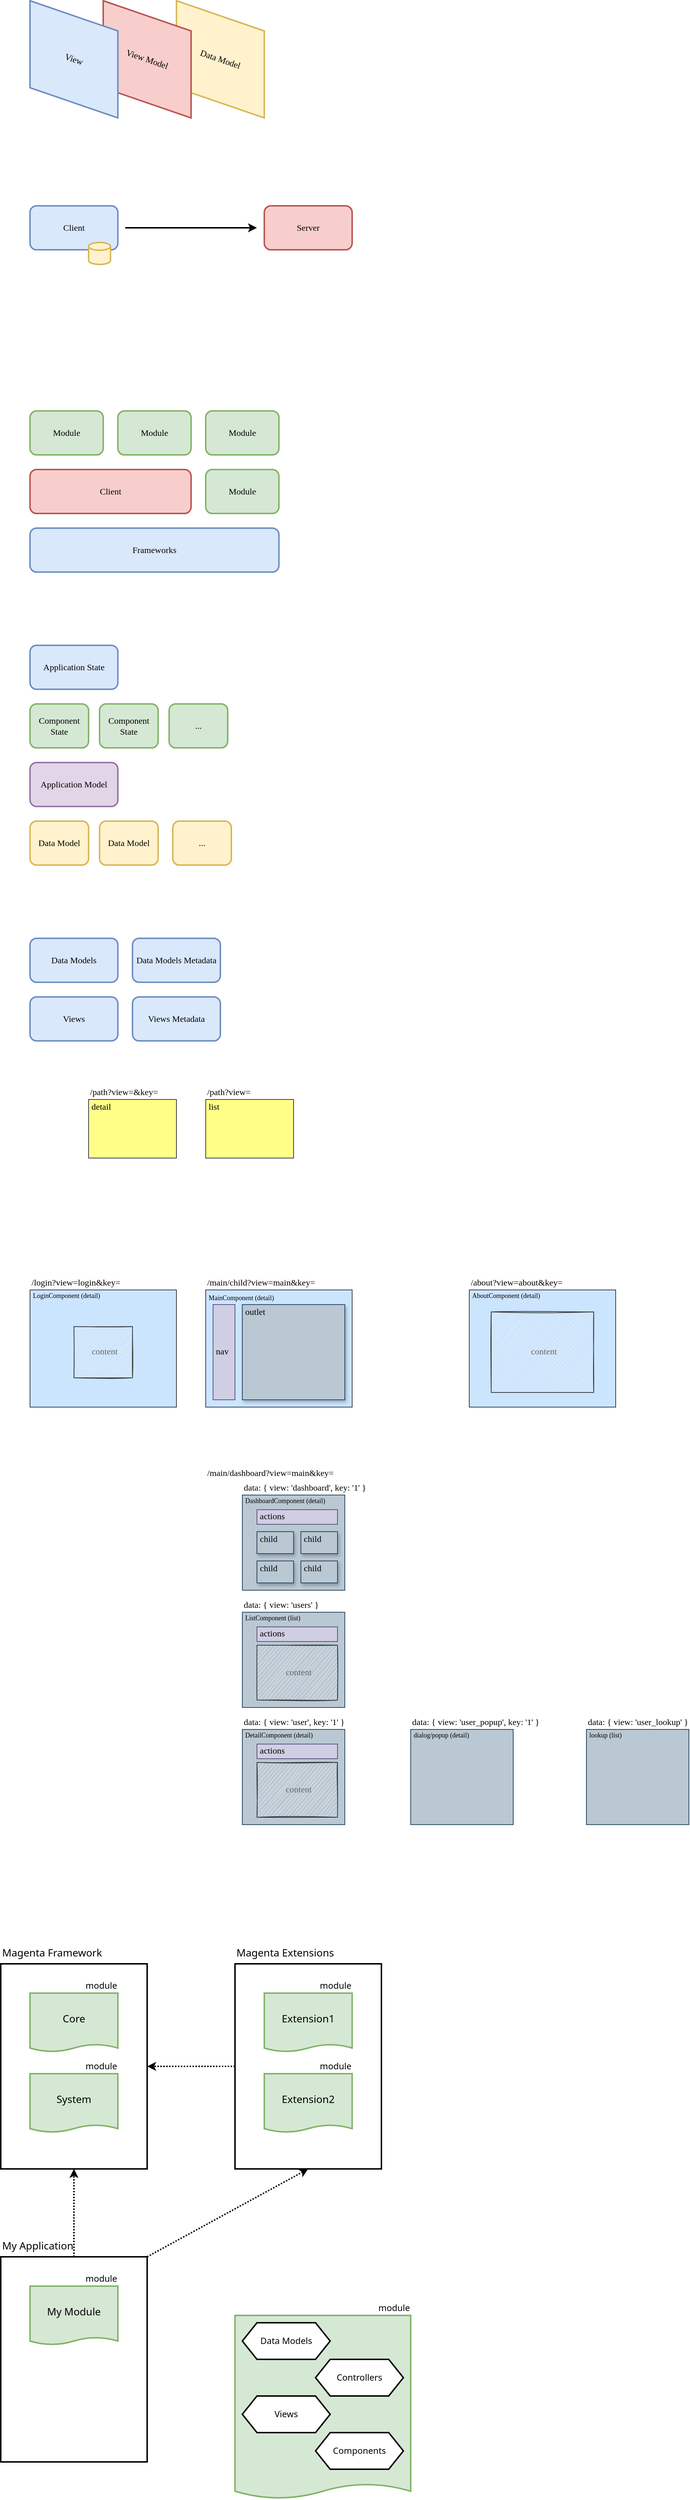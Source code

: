 <mxfile version="13.10.0" type="embed">
    <diagram id="37Ybmm4Dmz9JesclV2Sd" name="Page-1">
        <mxGraphModel dx="1408" dy="521" grid="1" gridSize="10" guides="1" tooltips="1" connect="1" arrows="1" fold="1" page="1" pageScale="2" pageWidth="827" pageHeight="1169" math="0" shadow="0">
            <root>
                <mxCell id="0"/>
                <mxCell id="1" parent="0"/>
                <mxCell id="TU3Rfkp5PNntVpc4PH2R-1" value="" style="rounded=0;whiteSpace=wrap;html=1;strokeWidth=2;fontSize=14;fontFamily=Segoe UI;" parent="1" vertex="1">
                    <mxGeometry x="80" y="2880" width="200" height="280" as="geometry"/>
                </mxCell>
                <mxCell id="-D_nfTBE2GjVzK5mQawW-10" value="" style="shape=parallelogram;perimeter=parallelogramPerimeter;whiteSpace=wrap;html=1;fixedSize=1;rotation=90;fillColor=#fff2cc;strokeColor=#d6b656;size=41.25;horizontal=0;strokeWidth=2;fontFamily=Candara;" parent="1" vertex="1">
                    <mxGeometry x="300" y="220" width="160" height="120" as="geometry"/>
                </mxCell>
                <mxCell id="-D_nfTBE2GjVzK5mQawW-11" value="Data Model" style="text;html=1;strokeColor=none;fillColor=none;align=center;verticalAlign=middle;whiteSpace=wrap;rounded=0;rotation=19;fontFamily=Candara;" parent="1" vertex="1">
                    <mxGeometry x="315" y="270" width="130" height="20" as="geometry"/>
                </mxCell>
                <mxCell id="-D_nfTBE2GjVzK5mQawW-5" value="" style="shape=parallelogram;perimeter=parallelogramPerimeter;whiteSpace=wrap;html=1;fixedSize=1;rotation=90;fillColor=#f8cecc;strokeColor=#b85450;size=41.25;horizontal=0;strokeWidth=2;fontFamily=Candara;" parent="1" vertex="1">
                    <mxGeometry x="200" y="220" width="160" height="120" as="geometry"/>
                </mxCell>
                <mxCell id="-D_nfTBE2GjVzK5mQawW-9" value="View Model" style="text;html=1;strokeColor=none;fillColor=none;align=center;verticalAlign=middle;whiteSpace=wrap;rounded=0;rotation=19;fontFamily=Candara;" parent="1" vertex="1">
                    <mxGeometry x="215" y="270" width="130" height="20" as="geometry"/>
                </mxCell>
                <mxCell id="-D_nfTBE2GjVzK5mQawW-6" value="" style="shape=parallelogram;perimeter=parallelogramPerimeter;whiteSpace=wrap;html=1;fixedSize=1;rotation=90;fillColor=#dae8fc;strokeColor=#6c8ebf;size=41.25;horizontal=0;strokeWidth=2;fontFamily=Candara;" parent="1" vertex="1">
                    <mxGeometry x="100" y="220" width="160" height="120" as="geometry"/>
                </mxCell>
                <mxCell id="-D_nfTBE2GjVzK5mQawW-8" value="View" style="text;html=1;strokeColor=none;fillColor=none;align=center;verticalAlign=middle;whiteSpace=wrap;rounded=0;rotation=19;fontFamily=Candara;" parent="1" vertex="1">
                    <mxGeometry x="115" y="270" width="130" height="20" as="geometry"/>
                </mxCell>
                <mxCell id="-D_nfTBE2GjVzK5mQawW-12" value="Client" style="rounded=1;whiteSpace=wrap;html=1;fillColor=#dae8fc;strokeColor=#6c8ebf;strokeWidth=2;fontFamily=Candara;" parent="1" vertex="1">
                    <mxGeometry x="120" y="480" width="120" height="60" as="geometry"/>
                </mxCell>
                <mxCell id="-D_nfTBE2GjVzK5mQawW-13" value="Server" style="rounded=1;whiteSpace=wrap;html=1;fillColor=#f8cecc;strokeColor=#b85450;strokeWidth=2;fontFamily=Candara;" parent="1" vertex="1">
                    <mxGeometry x="440" y="480" width="120" height="60" as="geometry"/>
                </mxCell>
                <mxCell id="-D_nfTBE2GjVzK5mQawW-14" value="" style="shape=cylinder3;whiteSpace=wrap;html=1;boundedLbl=1;backgroundOutline=1;size=5.333;strokeWidth=2;fillColor=#fff2cc;strokeColor=#d6b656;fontFamily=Candara;" parent="1" vertex="1">
                    <mxGeometry x="200" y="530" width="30" height="30" as="geometry"/>
                </mxCell>
                <mxCell id="-D_nfTBE2GjVzK5mQawW-15" value="" style="endArrow=classic;html=1;strokeWidth=2;fontFamily=Candara;" parent="1" edge="1">
                    <mxGeometry width="50" height="50" relative="1" as="geometry">
                        <mxPoint x="250" y="510" as="sourcePoint"/>
                        <mxPoint x="430" y="510" as="targetPoint"/>
                    </mxGeometry>
                </mxCell>
                <mxCell id="-D_nfTBE2GjVzK5mQawW-17" value="Client" style="rounded=1;whiteSpace=wrap;html=1;fillColor=#f8cecc;strokeColor=#b85450;strokeWidth=2;fontFamily=Candara;" parent="1" vertex="1">
                    <mxGeometry x="120" y="840" width="220" height="60" as="geometry"/>
                </mxCell>
                <mxCell id="-D_nfTBE2GjVzK5mQawW-18" value="Frameworks" style="rounded=1;whiteSpace=wrap;html=1;fillColor=#dae8fc;strokeColor=#6c8ebf;strokeWidth=2;fontFamily=Candara;" parent="1" vertex="1">
                    <mxGeometry x="120" y="920" width="340" height="60" as="geometry"/>
                </mxCell>
                <mxCell id="-D_nfTBE2GjVzK5mQawW-19" value="Module" style="rounded=1;whiteSpace=wrap;html=1;fillColor=#d5e8d4;strokeColor=#82b366;strokeWidth=2;fontFamily=Candara;" parent="1" vertex="1">
                    <mxGeometry x="120" y="760" width="100" height="60" as="geometry"/>
                </mxCell>
                <mxCell id="-D_nfTBE2GjVzK5mQawW-20" value="Module" style="rounded=1;whiteSpace=wrap;html=1;fillColor=#d5e8d4;strokeColor=#82b366;strokeWidth=2;fontFamily=Candara;" parent="1" vertex="1">
                    <mxGeometry x="240" y="760" width="100" height="60" as="geometry"/>
                </mxCell>
                <mxCell id="-D_nfTBE2GjVzK5mQawW-21" value="Module" style="rounded=1;whiteSpace=wrap;html=1;fillColor=#d5e8d4;strokeColor=#82b366;strokeWidth=2;fontFamily=Candara;" parent="1" vertex="1">
                    <mxGeometry x="360" y="760" width="100" height="60" as="geometry"/>
                </mxCell>
                <mxCell id="-D_nfTBE2GjVzK5mQawW-22" value="Module" style="rounded=1;whiteSpace=wrap;html=1;fillColor=#d5e8d4;strokeColor=#82b366;strokeWidth=2;fontFamily=Candara;" parent="1" vertex="1">
                    <mxGeometry x="360" y="840" width="100" height="60" as="geometry"/>
                </mxCell>
                <mxCell id="-D_nfTBE2GjVzK5mQawW-32" value="Application State" style="rounded=1;whiteSpace=wrap;html=1;fillColor=#dae8fc;strokeColor=#6c8ebf;strokeWidth=2;fontFamily=Candara;" parent="1" vertex="1">
                    <mxGeometry x="120" y="1080" width="120" height="60" as="geometry"/>
                </mxCell>
                <mxCell id="-D_nfTBE2GjVzK5mQawW-33" value="..." style="rounded=1;whiteSpace=wrap;html=1;fillColor=#d5e8d4;strokeColor=#82b366;strokeWidth=2;fontFamily=Candara;" parent="1" vertex="1">
                    <mxGeometry x="310" y="1160" width="80" height="60" as="geometry"/>
                </mxCell>
                <mxCell id="-D_nfTBE2GjVzK5mQawW-34" value="Application Model" style="rounded=1;whiteSpace=wrap;html=1;fillColor=#e1d5e7;strokeColor=#9673a6;strokeWidth=2;fontFamily=Candara;" parent="1" vertex="1">
                    <mxGeometry x="120" y="1240" width="120" height="60" as="geometry"/>
                </mxCell>
                <mxCell id="-D_nfTBE2GjVzK5mQawW-35" value="Component State" style="rounded=1;whiteSpace=wrap;html=1;fillColor=#d5e8d4;strokeColor=#82b366;strokeWidth=2;fontFamily=Candara;" parent="1" vertex="1">
                    <mxGeometry x="215" y="1160" width="80" height="60" as="geometry"/>
                </mxCell>
                <mxCell id="-D_nfTBE2GjVzK5mQawW-36" value="Component State" style="rounded=1;whiteSpace=wrap;html=1;fillColor=#d5e8d4;strokeColor=#82b366;strokeWidth=2;fontFamily=Candara;" parent="1" vertex="1">
                    <mxGeometry x="120" y="1160" width="80" height="60" as="geometry"/>
                </mxCell>
                <mxCell id="-D_nfTBE2GjVzK5mQawW-39" value="Data Model" style="rounded=1;whiteSpace=wrap;html=1;fillColor=#fff2cc;strokeColor=#d6b656;strokeWidth=2;fontFamily=Candara;" parent="1" vertex="1">
                    <mxGeometry x="120" y="1320" width="80" height="60" as="geometry"/>
                </mxCell>
                <mxCell id="-D_nfTBE2GjVzK5mQawW-40" value="Data Model" style="rounded=1;whiteSpace=wrap;html=1;fillColor=#fff2cc;strokeColor=#d6b656;strokeWidth=2;fontFamily=Candara;" parent="1" vertex="1">
                    <mxGeometry x="215" y="1320" width="80" height="60" as="geometry"/>
                </mxCell>
                <mxCell id="-D_nfTBE2GjVzK5mQawW-41" value="..." style="rounded=1;whiteSpace=wrap;html=1;fillColor=#fff2cc;strokeColor=#d6b656;strokeWidth=2;fontFamily=Candara;" parent="1" vertex="1">
                    <mxGeometry x="315" y="1320" width="80" height="60" as="geometry"/>
                </mxCell>
                <mxCell id="-D_nfTBE2GjVzK5mQawW-42" value="Data Models" style="rounded=1;whiteSpace=wrap;html=1;fillColor=#dae8fc;strokeColor=#6c8ebf;strokeWidth=2;fontFamily=Candara;" parent="1" vertex="1">
                    <mxGeometry x="120" y="1480" width="120" height="60" as="geometry"/>
                </mxCell>
                <mxCell id="-D_nfTBE2GjVzK5mQawW-44" value="Data Models Metadata" style="rounded=1;whiteSpace=wrap;html=1;fillColor=#dae8fc;strokeColor=#6c8ebf;strokeWidth=2;fontFamily=Candara;" parent="1" vertex="1">
                    <mxGeometry x="260" y="1480" width="120" height="60" as="geometry"/>
                </mxCell>
                <mxCell id="-D_nfTBE2GjVzK5mQawW-45" value="Views" style="rounded=1;whiteSpace=wrap;html=1;fillColor=#dae8fc;strokeColor=#6c8ebf;strokeWidth=2;fontFamily=Candara;" parent="1" vertex="1">
                    <mxGeometry x="120" y="1560" width="120" height="60" as="geometry"/>
                </mxCell>
                <mxCell id="-D_nfTBE2GjVzK5mQawW-46" value="Views Metadata" style="rounded=1;whiteSpace=wrap;html=1;fillColor=#dae8fc;strokeColor=#6c8ebf;strokeWidth=2;fontFamily=Candara;" parent="1" vertex="1">
                    <mxGeometry x="260" y="1560" width="120" height="60" as="geometry"/>
                </mxCell>
                <mxCell id="QA2LWlP7VSIm5W64gliA-1" value="LoginComponent (detail)" style="rounded=0;whiteSpace=wrap;html=1;fillColor=#cce5ff;strokeColor=#36393d;align=left;verticalAlign=top;spacing=0;spacingLeft=4;spacingTop=-2;fontFamily=Candara;fontSize=9;" parent="1" vertex="1">
                    <mxGeometry x="120" y="1960" width="200" height="160" as="geometry"/>
                </mxCell>
                <mxCell id="QA2LWlP7VSIm5W64gliA-2" value="&lt;span style=&quot;font-size: 9px&quot;&gt;MainComponent (detail)&lt;/span&gt;" style="rounded=0;whiteSpace=wrap;html=1;fillColor=#cce5ff;strokeColor=#36393d;align=left;verticalAlign=top;spacing=0;spacingLeft=4;spacingTop=-2;fontFamily=Candara;" parent="1" vertex="1">
                    <mxGeometry x="360" y="1960" width="200" height="160" as="geometry"/>
                </mxCell>
                <mxCell id="QA2LWlP7VSIm5W64gliA-3" value="&lt;span style=&quot;font-size: 9px;&quot;&gt;DashboardComponent (detail)&lt;/span&gt;" style="rounded=0;whiteSpace=wrap;html=1;fillColor=#bac8d3;strokeColor=#23445d;align=left;verticalAlign=top;spacing=0;spacingLeft=4;spacingTop=-2;fontFamily=Candara;fontSize=9;" parent="1" vertex="1">
                    <mxGeometry x="410" y="2240" width="140" height="130" as="geometry"/>
                </mxCell>
                <mxCell id="QA2LWlP7VSIm5W64gliA-9" value="/login?view=login&amp;amp;key=" style="text;html=1;strokeColor=none;fillColor=none;align=left;verticalAlign=middle;rounded=0;fontFamily=Candara;" parent="1" vertex="1">
                    <mxGeometry x="120" y="1940" width="200" height="20" as="geometry"/>
                </mxCell>
                <mxCell id="QA2LWlP7VSIm5W64gliA-10" value="/main/child?view=main&amp;amp;key=" style="text;html=1;strokeColor=none;fillColor=none;align=left;verticalAlign=middle;rounded=0;fontFamily=Candara;" parent="1" vertex="1">
                    <mxGeometry x="360" y="1940" width="200" height="20" as="geometry"/>
                </mxCell>
                <mxCell id="QA2LWlP7VSIm5W64gliA-14" value="detail" style="rounded=0;whiteSpace=wrap;html=1;fillColor=#ffff88;strokeColor=#36393d;align=left;verticalAlign=top;spacing=0;spacingLeft=4;spacingTop=-2;fontFamily=Candara;" parent="1" vertex="1">
                    <mxGeometry x="200" y="1700" width="120" height="80" as="geometry"/>
                </mxCell>
                <mxCell id="QA2LWlP7VSIm5W64gliA-15" value="list" style="rounded=0;whiteSpace=wrap;html=1;fillColor=#ffff88;strokeColor=#36393d;align=left;verticalAlign=top;spacing=0;spacingLeft=4;spacingTop=-2;fontFamily=Candara;" parent="1" vertex="1">
                    <mxGeometry x="360" y="1700" width="120" height="80" as="geometry"/>
                </mxCell>
                <mxCell id="QA2LWlP7VSIm5W64gliA-16" value="/path?view=&amp;amp;key=" style="text;html=1;strokeColor=none;fillColor=none;align=left;verticalAlign=middle;rounded=0;fontFamily=Candara;" parent="1" vertex="1">
                    <mxGeometry x="200" y="1680" width="120" height="20" as="geometry"/>
                </mxCell>
                <mxCell id="QA2LWlP7VSIm5W64gliA-17" value="/path?view=" style="text;html=1;strokeColor=none;fillColor=none;align=left;verticalAlign=middle;rounded=0;fontFamily=Candara;" parent="1" vertex="1">
                    <mxGeometry x="360" y="1680" width="120" height="20" as="geometry"/>
                </mxCell>
                <mxCell id="30UaeRQduYc10Ggo_BP3-2" value="outlet" style="rounded=0;whiteSpace=wrap;html=1;fillColor=#bac8d3;align=left;verticalAlign=top;spacing=0;spacingLeft=4;spacingTop=-2;fontFamily=Candara;strokeColor=#23445d;shadow=1;" parent="1" vertex="1">
                    <mxGeometry x="410" y="1980" width="140" height="130" as="geometry"/>
                </mxCell>
                <mxCell id="30UaeRQduYc10Ggo_BP3-12" value="nav" style="rounded=0;whiteSpace=wrap;html=1;fillColor=#d0cee2;align=left;verticalAlign=middle;spacing=0;spacingLeft=4;spacingTop=-2;fontFamily=Candara;strokeColor=#56517e;shadow=0;" parent="1" vertex="1">
                    <mxGeometry x="370" y="1980" width="30" height="130" as="geometry"/>
                </mxCell>
                <mxCell id="30UaeRQduYc10Ggo_BP3-24" value="data: { view: '&lt;span&gt;dashboard&lt;/span&gt;', key: '1' }" style="text;html=1;strokeColor=none;fillColor=none;align=left;verticalAlign=middle;rounded=0;fontFamily=Candara;" parent="1" vertex="1">
                    <mxGeometry x="410" y="2220" width="140" height="20" as="geometry"/>
                </mxCell>
                <mxCell id="30UaeRQduYc10Ggo_BP3-25" value="ListComponent (list)" style="rounded=0;whiteSpace=wrap;html=1;fillColor=#bac8d3;strokeColor=#23445d;align=left;verticalAlign=top;spacing=0;spacingLeft=4;spacingTop=-2;fontFamily=Candara;fontSize=9;" parent="1" vertex="1">
                    <mxGeometry x="410" y="2400" width="140" height="130" as="geometry"/>
                </mxCell>
                <mxCell id="30UaeRQduYc10Ggo_BP3-26" value="data:&amp;nbsp;{ view: '&lt;span&gt;users&lt;/span&gt;' }" style="text;html=1;strokeColor=none;fillColor=none;align=left;verticalAlign=middle;rounded=0;fontFamily=Candara;" parent="1" vertex="1">
                    <mxGeometry x="410" y="2380" width="140" height="20" as="geometry"/>
                </mxCell>
                <mxCell id="30UaeRQduYc10Ggo_BP3-27" value="data:&amp;nbsp;{ view: '&lt;span&gt;user&lt;/span&gt;', key: '1' }" style="text;html=1;strokeColor=none;fillColor=none;align=left;verticalAlign=middle;rounded=0;fontFamily=Candara;" parent="1" vertex="1">
                    <mxGeometry x="410" y="2540" width="140" height="20" as="geometry"/>
                </mxCell>
                <mxCell id="30UaeRQduYc10Ggo_BP3-28" value="DetailComponent (detail)" style="rounded=0;whiteSpace=wrap;html=1;fillColor=#bac8d3;strokeColor=#23445d;align=left;verticalAlign=top;spacing=0;spacingLeft=4;spacingTop=-2;fontFamily=Candara;fontSize=9;" parent="1" vertex="1">
                    <mxGeometry x="410" y="2560" width="140" height="130" as="geometry"/>
                </mxCell>
                <mxCell id="30UaeRQduYc10Ggo_BP3-29" value="child" style="rounded=0;whiteSpace=wrap;html=1;fillColor=#bac8d3;align=left;verticalAlign=top;spacing=0;spacingLeft=4;spacingTop=-2;fontFamily=Candara;strokeColor=#23445d;shadow=1;" parent="1" vertex="1">
                    <mxGeometry x="430" y="2290" width="50" height="30" as="geometry"/>
                </mxCell>
                <mxCell id="30UaeRQduYc10Ggo_BP3-30" value="child" style="rounded=0;whiteSpace=wrap;html=1;fillColor=#bac8d3;align=left;verticalAlign=top;spacing=0;spacingLeft=4;spacingTop=-2;fontFamily=Candara;strokeColor=#23445d;shadow=1;" parent="1" vertex="1">
                    <mxGeometry x="490" y="2290" width="50" height="30" as="geometry"/>
                </mxCell>
                <mxCell id="30UaeRQduYc10Ggo_BP3-31" value="child" style="rounded=0;whiteSpace=wrap;html=1;fillColor=#bac8d3;align=left;verticalAlign=top;spacing=0;spacingLeft=4;spacingTop=-2;fontFamily=Candara;strokeColor=#23445d;shadow=1;" parent="1" vertex="1">
                    <mxGeometry x="490" y="2330" width="50" height="30" as="geometry"/>
                </mxCell>
                <mxCell id="30UaeRQduYc10Ggo_BP3-32" value="child" style="rounded=0;whiteSpace=wrap;html=1;fillColor=#bac8d3;align=left;verticalAlign=top;spacing=0;spacingLeft=4;spacingTop=-2;fontFamily=Candara;strokeColor=#23445d;shadow=1;" parent="1" vertex="1">
                    <mxGeometry x="430" y="2330" width="50" height="30" as="geometry"/>
                </mxCell>
                <mxCell id="30UaeRQduYc10Ggo_BP3-33" value="actions" style="rounded=0;whiteSpace=wrap;html=1;fillColor=#d0cee2;align=left;verticalAlign=middle;spacing=0;spacingLeft=4;spacingTop=-2;fontFamily=Candara;strokeColor=#56517e;shadow=0;" parent="1" vertex="1">
                    <mxGeometry x="430" y="2260" width="110" height="20" as="geometry"/>
                </mxCell>
                <mxCell id="30UaeRQduYc10Ggo_BP3-34" value="actions" style="rounded=0;whiteSpace=wrap;html=1;fillColor=#d0cee2;align=left;verticalAlign=middle;spacing=0;spacingLeft=4;spacingTop=-2;fontFamily=Candara;strokeColor=#56517e;shadow=0;" parent="1" vertex="1">
                    <mxGeometry x="430" y="2420" width="110" height="20" as="geometry"/>
                </mxCell>
                <mxCell id="30UaeRQduYc10Ggo_BP3-35" value="content" style="rounded=0;whiteSpace=wrap;html=1;align=center;verticalAlign=middle;spacing=0;spacingLeft=4;spacingTop=-2;fontFamily=Candara;sketch=1;fillColor=#eeeeee;strokeColor=#36393d;fontColor=#666666;" parent="1" vertex="1">
                    <mxGeometry x="180" y="2010" width="80" height="70" as="geometry"/>
                </mxCell>
                <mxCell id="30UaeRQduYc10Ggo_BP3-36" value="content" style="rounded=0;whiteSpace=wrap;html=1;align=center;verticalAlign=middle;spacing=0;spacingLeft=4;spacingTop=-2;fontFamily=Candara;sketch=1;fillColor=#eeeeee;strokeColor=#36393d;fontColor=#666666;" parent="1" vertex="1">
                    <mxGeometry x="430" y="2445" width="110" height="75" as="geometry"/>
                </mxCell>
                <mxCell id="30UaeRQduYc10Ggo_BP3-37" value="actions" style="rounded=0;whiteSpace=wrap;html=1;fillColor=#d0cee2;align=left;verticalAlign=middle;spacing=0;spacingLeft=4;spacingTop=-2;fontFamily=Candara;strokeColor=#56517e;shadow=0;" parent="1" vertex="1">
                    <mxGeometry x="430" y="2580" width="110" height="20" as="geometry"/>
                </mxCell>
                <mxCell id="30UaeRQduYc10Ggo_BP3-38" value="content" style="rounded=0;whiteSpace=wrap;html=1;align=center;verticalAlign=middle;spacing=0;spacingLeft=4;spacingTop=-2;fontFamily=Candara;sketch=1;fillColor=#eeeeee;strokeColor=#36393d;fontColor=#666666;" parent="1" vertex="1">
                    <mxGeometry x="430" y="2605" width="110" height="75" as="geometry"/>
                </mxCell>
                <mxCell id="30UaeRQduYc10Ggo_BP3-40" value="dialog/popup (detail)" style="rounded=0;whiteSpace=wrap;html=1;fillColor=#bac8d3;strokeColor=#23445d;align=left;verticalAlign=top;spacing=0;spacingLeft=4;spacingTop=-2;fontFamily=Candara;fontSize=9;" parent="1" vertex="1">
                    <mxGeometry x="640" y="2560" width="140" height="130" as="geometry"/>
                </mxCell>
                <mxCell id="30UaeRQduYc10Ggo_BP3-41" value="data:&amp;nbsp;{ view: '&lt;span&gt;user_popup&lt;/span&gt;', key: '1' }" style="text;html=1;strokeColor=none;fillColor=none;align=left;verticalAlign=middle;rounded=0;fontFamily=Candara;" parent="1" vertex="1">
                    <mxGeometry x="640" y="2540" width="140" height="20" as="geometry"/>
                </mxCell>
                <mxCell id="30UaeRQduYc10Ggo_BP3-42" value="lookup (list)" style="rounded=0;whiteSpace=wrap;html=1;fillColor=#bac8d3;strokeColor=#23445d;align=left;verticalAlign=top;spacing=0;spacingLeft=4;spacingTop=-2;fontFamily=Candara;fontSize=9;" parent="1" vertex="1">
                    <mxGeometry x="880" y="2560" width="140" height="130" as="geometry"/>
                </mxCell>
                <mxCell id="30UaeRQduYc10Ggo_BP3-43" value="data:&amp;nbsp;{ view: '&lt;span&gt;user_lookup&lt;/span&gt;' }" style="text;html=1;strokeColor=none;fillColor=none;align=left;verticalAlign=middle;rounded=0;fontFamily=Candara;" parent="1" vertex="1">
                    <mxGeometry x="880" y="2540" width="140" height="20" as="geometry"/>
                </mxCell>
                <mxCell id="30UaeRQduYc10Ggo_BP3-45" value="/main/dashboard?view=main&amp;amp;key=" style="text;html=1;strokeColor=none;fillColor=none;align=left;verticalAlign=middle;rounded=0;fontFamily=Candara;" parent="1" vertex="1">
                    <mxGeometry x="360" y="2200" width="200" height="20" as="geometry"/>
                </mxCell>
                <mxCell id="-Loo87_Tba6QNMqs72lL-1" value="Core" style="shape=document;whiteSpace=wrap;html=1;boundedLbl=1;size=0.125;fillColor=#d5e8d4;strokeColor=#82b366;fontFamily=Segoe UI;strokeWidth=2;fontSize=14;" parent="1" vertex="1">
                    <mxGeometry x="120" y="2920" width="120" height="80" as="geometry"/>
                </mxCell>
                <mxCell id="UqlC_3PuQEXjT0Jk9ZZi-1" value="System" style="shape=document;whiteSpace=wrap;html=1;boundedLbl=1;size=0.125;fillColor=#d5e8d4;strokeColor=#82b366;fontFamily=Segoe UI;strokeWidth=2;fontSize=14;" parent="1" vertex="1">
                    <mxGeometry x="120" y="3030" width="120" height="80" as="geometry"/>
                </mxCell>
                <mxCell id="TU3Rfkp5PNntVpc4PH2R-2" value="module" style="text;html=1;strokeColor=none;fillColor=none;align=right;verticalAlign=middle;rounded=0;fontFamily=Segoe UI;fontSize=12;" parent="1" vertex="1">
                    <mxGeometry x="160" y="2900" width="80" height="20" as="geometry"/>
                </mxCell>
                <mxCell id="TU3Rfkp5PNntVpc4PH2R-3" value="" style="rounded=0;whiteSpace=wrap;html=1;strokeWidth=2;fontSize=14;fontFamily=Segoe UI;" parent="1" vertex="1">
                    <mxGeometry x="400" y="2880" width="200" height="280" as="geometry"/>
                </mxCell>
                <mxCell id="TU3Rfkp5PNntVpc4PH2R-4" value="Magenta Extensions" style="text;html=1;strokeColor=none;fillColor=none;align=left;verticalAlign=middle;rounded=0;fontFamily=Segoe UI;fontSize=14;" parent="1" vertex="1">
                    <mxGeometry x="400" y="2850" width="140" height="30" as="geometry"/>
                </mxCell>
                <mxCell id="TU3Rfkp5PNntVpc4PH2R-6" value="" style="rounded=0;whiteSpace=wrap;html=1;strokeWidth=2;fontSize=14;fontFamily=Segoe UI;" parent="1" vertex="1">
                    <mxGeometry x="80" y="3280" width="200" height="280" as="geometry"/>
                </mxCell>
                <mxCell id="TU3Rfkp5PNntVpc4PH2R-7" value="My Application" style="text;html=1;strokeColor=none;fillColor=none;align=left;verticalAlign=middle;rounded=0;fontFamily=Segoe UI;fontSize=14;" parent="1" vertex="1">
                    <mxGeometry x="80" y="3250" width="140" height="30" as="geometry"/>
                </mxCell>
                <mxCell id="TU3Rfkp5PNntVpc4PH2R-8" value="Extension1" style="shape=document;whiteSpace=wrap;html=1;boundedLbl=1;size=0.125;fillColor=#d5e8d4;strokeColor=#82b366;fontFamily=Segoe UI;strokeWidth=2;fontSize=14;" parent="1" vertex="1">
                    <mxGeometry x="440" y="2920" width="120" height="80" as="geometry"/>
                </mxCell>
                <mxCell id="TU3Rfkp5PNntVpc4PH2R-9" value="Extension2" style="shape=document;whiteSpace=wrap;html=1;boundedLbl=1;size=0.125;fillColor=#d5e8d4;strokeColor=#82b366;fontFamily=Segoe UI;strokeWidth=2;fontSize=14;" parent="1" vertex="1">
                    <mxGeometry x="440" y="3030" width="120" height="80" as="geometry"/>
                </mxCell>
                <mxCell id="TU3Rfkp5PNntVpc4PH2R-10" value="My Module" style="shape=document;whiteSpace=wrap;html=1;boundedLbl=1;size=0.125;fillColor=#d5e8d4;strokeColor=#82b366;fontFamily=Segoe UI;strokeWidth=2;fontSize=14;" parent="1" vertex="1">
                    <mxGeometry x="120" y="3320" width="120" height="80" as="geometry"/>
                </mxCell>
                <mxCell id="TU3Rfkp5PNntVpc4PH2R-11" value="" style="endArrow=classic;html=1;strokeWidth=2;fontSize=14;fontFamily=Segoe UI;exitX=0.5;exitY=0;exitDx=0;exitDy=0;entryX=0.5;entryY=1;entryDx=0;entryDy=0;dashed=1;dashPattern=1 1;" parent="1" source="TU3Rfkp5PNntVpc4PH2R-6" target="TU3Rfkp5PNntVpc4PH2R-1" edge="1">
                    <mxGeometry width="50" height="50" relative="1" as="geometry">
                        <mxPoint x="180" y="3250" as="sourcePoint"/>
                        <mxPoint x="230" y="3200" as="targetPoint"/>
                    </mxGeometry>
                </mxCell>
                <mxCell id="TU3Rfkp5PNntVpc4PH2R-13" value="Magenta Framework" style="text;html=1;strokeColor=none;fillColor=none;align=left;verticalAlign=middle;rounded=0;fontFamily=Segoe UI;fontSize=14;" parent="1" vertex="1">
                    <mxGeometry x="80" y="2850" width="140" height="30" as="geometry"/>
                </mxCell>
                <mxCell id="TU3Rfkp5PNntVpc4PH2R-14" value="" style="endArrow=classic;html=1;strokeWidth=2;fontSize=14;fontFamily=Segoe UI;entryX=0.5;entryY=1;entryDx=0;entryDy=0;exitX=1;exitY=0;exitDx=0;exitDy=0;dashed=1;dashPattern=1 1;" parent="1" source="TU3Rfkp5PNntVpc4PH2R-6" target="TU3Rfkp5PNntVpc4PH2R-3" edge="1">
                    <mxGeometry width="50" height="50" relative="1" as="geometry">
                        <mxPoint x="500" y="3240" as="sourcePoint"/>
                        <mxPoint x="190" y="3170" as="targetPoint"/>
                    </mxGeometry>
                </mxCell>
                <mxCell id="TU3Rfkp5PNntVpc4PH2R-15" value="" style="endArrow=classic;html=1;strokeWidth=2;fontSize=14;fontFamily=Segoe UI;exitX=0;exitY=0.5;exitDx=0;exitDy=0;entryX=1;entryY=0.5;entryDx=0;entryDy=0;dashed=1;dashPattern=1 1;" parent="1" source="TU3Rfkp5PNntVpc4PH2R-3" target="TU3Rfkp5PNntVpc4PH2R-1" edge="1">
                    <mxGeometry width="50" height="50" relative="1" as="geometry">
                        <mxPoint x="490" y="3330" as="sourcePoint"/>
                        <mxPoint x="200" y="3180" as="targetPoint"/>
                    </mxGeometry>
                </mxCell>
                <mxCell id="TU3Rfkp5PNntVpc4PH2R-16" value="module" style="text;html=1;strokeColor=none;fillColor=none;align=right;verticalAlign=middle;rounded=0;fontFamily=Segoe UI;fontSize=12;" parent="1" vertex="1">
                    <mxGeometry x="160" y="3010" width="80" height="20" as="geometry"/>
                </mxCell>
                <mxCell id="TU3Rfkp5PNntVpc4PH2R-17" value="module" style="text;html=1;strokeColor=none;fillColor=none;align=right;verticalAlign=middle;rounded=0;fontFamily=Segoe UI;fontSize=12;" parent="1" vertex="1">
                    <mxGeometry x="480" y="3010" width="80" height="20" as="geometry"/>
                </mxCell>
                <mxCell id="TU3Rfkp5PNntVpc4PH2R-18" value="module" style="text;html=1;strokeColor=none;fillColor=none;align=right;verticalAlign=middle;rounded=0;fontFamily=Segoe UI;fontSize=12;" parent="1" vertex="1">
                    <mxGeometry x="480" y="2900" width="80" height="20" as="geometry"/>
                </mxCell>
                <mxCell id="TU3Rfkp5PNntVpc4PH2R-19" value="module" style="text;html=1;strokeColor=none;fillColor=none;align=right;verticalAlign=middle;rounded=0;fontFamily=Segoe UI;fontSize=12;" parent="1" vertex="1">
                    <mxGeometry x="160" y="3300" width="80" height="20" as="geometry"/>
                </mxCell>
                <mxCell id="TU3Rfkp5PNntVpc4PH2R-20" value="" style="shape=document;whiteSpace=wrap;html=1;boundedLbl=1;size=0.08;fillColor=#d5e8d4;strokeColor=#82b366;fontFamily=Segoe UI;strokeWidth=2;fontSize=14;" parent="1" vertex="1">
                    <mxGeometry x="400" y="3360" width="240" height="250" as="geometry"/>
                </mxCell>
                <mxCell id="TU3Rfkp5PNntVpc4PH2R-21" value="module" style="text;html=1;strokeColor=none;fillColor=none;align=right;verticalAlign=middle;rounded=0;fontFamily=Segoe UI;fontSize=12;" parent="1" vertex="1">
                    <mxGeometry x="560" y="3340" width="80" height="20" as="geometry"/>
                </mxCell>
                <mxCell id="TU3Rfkp5PNntVpc4PH2R-23" value="Data Models" style="shape=hexagon;perimeter=hexagonPerimeter2;whiteSpace=wrap;html=1;fixedSize=1;strokeWidth=2;fontFamily=Segoe UI;fontSize=12;align=center;" parent="1" vertex="1">
                    <mxGeometry x="410" y="3370" width="120" height="50" as="geometry"/>
                </mxCell>
                <mxCell id="TU3Rfkp5PNntVpc4PH2R-24" value="Controllers" style="shape=hexagon;perimeter=hexagonPerimeter2;whiteSpace=wrap;html=1;fixedSize=1;strokeWidth=2;fontFamily=Segoe UI;fontSize=12;align=center;" parent="1" vertex="1">
                    <mxGeometry x="510" y="3420" width="120" height="50" as="geometry"/>
                </mxCell>
                <mxCell id="TU3Rfkp5PNntVpc4PH2R-25" value="Components" style="shape=hexagon;perimeter=hexagonPerimeter2;whiteSpace=wrap;html=1;fixedSize=1;strokeWidth=2;fontFamily=Segoe UI;fontSize=12;align=center;" parent="1" vertex="1">
                    <mxGeometry x="510" y="3520" width="120" height="50" as="geometry"/>
                </mxCell>
                <mxCell id="TU3Rfkp5PNntVpc4PH2R-26" value="Views" style="shape=hexagon;perimeter=hexagonPerimeter2;whiteSpace=wrap;html=1;fixedSize=1;strokeWidth=2;fontFamily=Segoe UI;fontSize=12;align=center;" parent="1" vertex="1">
                    <mxGeometry x="410" y="3470" width="120" height="50" as="geometry"/>
                </mxCell>
                <mxCell id="2" value="AboutComponent (detail)" style="rounded=0;whiteSpace=wrap;html=1;fillColor=#cce5ff;strokeColor=#36393d;align=left;verticalAlign=top;spacing=0;spacingLeft=4;spacingTop=-2;fontFamily=Candara;fontSize=9;" vertex="1" parent="1">
                    <mxGeometry x="720" y="1960" width="200" height="160" as="geometry"/>
                </mxCell>
                <mxCell id="3" value="/about?view=about&amp;amp;key=" style="text;html=1;strokeColor=none;fillColor=none;align=left;verticalAlign=middle;rounded=0;fontFamily=Candara;" vertex="1" parent="1">
                    <mxGeometry x="720" y="1940" width="200" height="20" as="geometry"/>
                </mxCell>
                <mxCell id="4" value="content" style="rounded=0;whiteSpace=wrap;html=1;align=center;verticalAlign=middle;spacing=0;spacingLeft=4;spacingTop=-2;fontFamily=Candara;sketch=1;fillColor=#eeeeee;strokeColor=#36393d;fontColor=#666666;" vertex="1" parent="1">
                    <mxGeometry x="750" y="1990" width="140" height="110" as="geometry"/>
                </mxCell>
            </root>
        </mxGraphModel>
    </diagram>
</mxfile>
